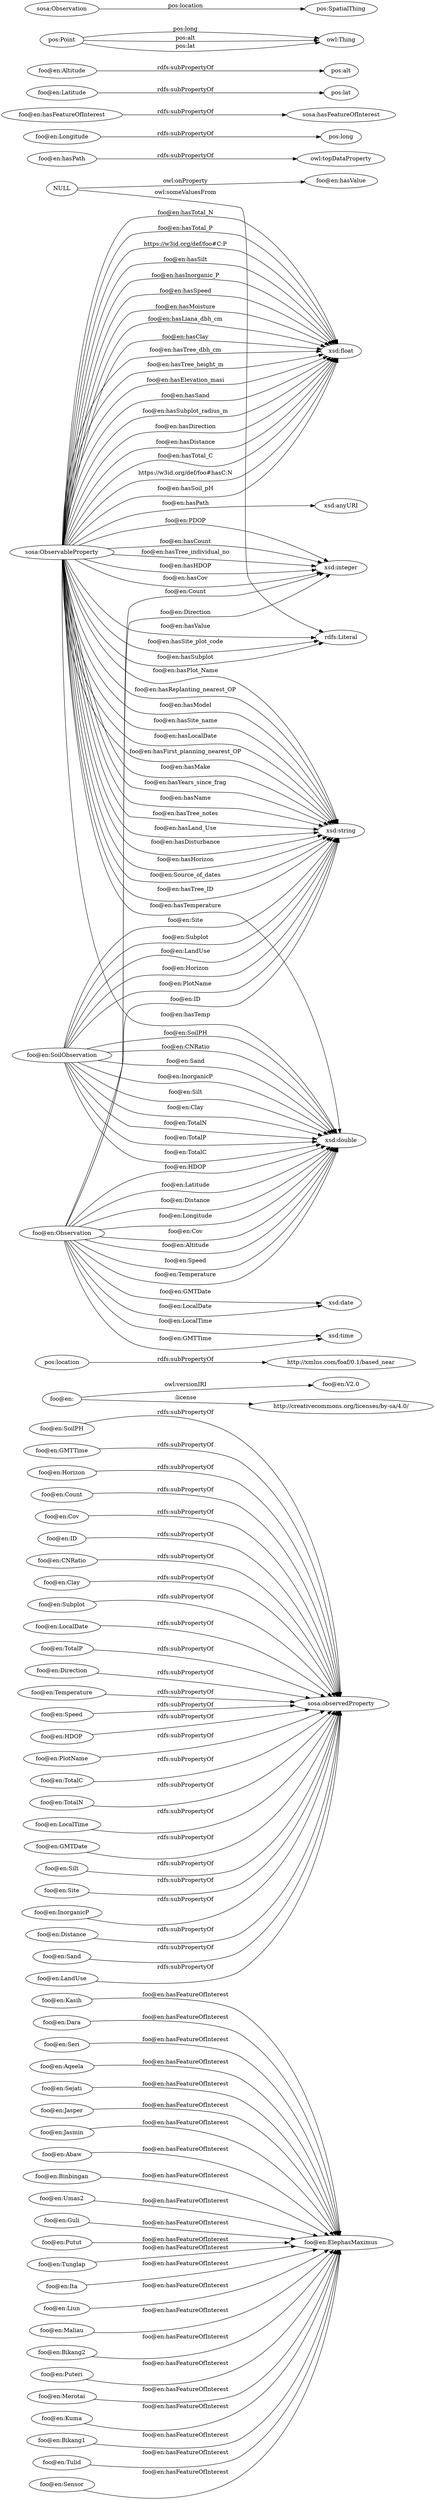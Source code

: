 digraph ar2dtool_diagram { 
rankdir=LR;
size="1501"
	"foo@en:Kasih" -> "foo@en:ElephasMaximus" [ label = "foo@en:hasFeatureOfInterest" ];
	"foo@en:SoilPH" -> "sosa:observedProperty" [ label = "rdfs:subPropertyOf" ];
	"foo@en:Dara" -> "foo@en:ElephasMaximus" [ label = "foo@en:hasFeatureOfInterest" ];
	"foo@en:GMTTime" -> "sosa:observedProperty" [ label = "rdfs:subPropertyOf" ];
	"foo@en:Horizon" -> "sosa:observedProperty" [ label = "rdfs:subPropertyOf" ];
	"foo@en:Count" -> "sosa:observedProperty" [ label = "rdfs:subPropertyOf" ];
	"foo@en:Seri" -> "foo@en:ElephasMaximus" [ label = "foo@en:hasFeatureOfInterest" ];
	"foo@en:Aqeela" -> "foo@en:ElephasMaximus" [ label = "foo@en:hasFeatureOfInterest" ];
	"foo@en:Cov" -> "sosa:observedProperty" [ label = "rdfs:subPropertyOf" ];
	"foo@en:Sejati" -> "foo@en:ElephasMaximus" [ label = "foo@en:hasFeatureOfInterest" ];
	"foo@en:Jasper" -> "foo@en:ElephasMaximus" [ label = "foo@en:hasFeatureOfInterest" ];
	"foo@en:ID" -> "sosa:observedProperty" [ label = "rdfs:subPropertyOf" ];
	"foo@en:Jasmin" -> "foo@en:ElephasMaximus" [ label = "foo@en:hasFeatureOfInterest" ];
	"foo@en:Abaw" -> "foo@en:ElephasMaximus" [ label = "foo@en:hasFeatureOfInterest" ];
	"foo@en:" -> "foo@en:V2.0" [ label = "owl:versionIRI" ];
	"foo@en:" -> "http://creativecommons.org/licenses/by-sa/4.0/" [ label = ":license" ];
	"foo@en:CNRatio" -> "sosa:observedProperty" [ label = "rdfs:subPropertyOf" ];
	"foo@en:Clay" -> "sosa:observedProperty" [ label = "rdfs:subPropertyOf" ];
	"foo@en:Subplot" -> "sosa:observedProperty" [ label = "rdfs:subPropertyOf" ];
	"foo@en:Binbingan" -> "foo@en:ElephasMaximus" [ label = "foo@en:hasFeatureOfInterest" ];
	"pos:location" -> "http://xmlns.com/foaf/0.1/based_near" [ label = "rdfs:subPropertyOf" ];
	"foo@en:Umas2" -> "foo@en:ElephasMaximus" [ label = "foo@en:hasFeatureOfInterest" ];
	"foo@en:Guli" -> "foo@en:ElephasMaximus" [ label = "foo@en:hasFeatureOfInterest" ];
	"foo@en:LocalDate" -> "sosa:observedProperty" [ label = "rdfs:subPropertyOf" ];
	"foo@en:TotalP" -> "sosa:observedProperty" [ label = "rdfs:subPropertyOf" ];
	"foo@en:Direction" -> "sosa:observedProperty" [ label = "rdfs:subPropertyOf" ];
	"foo@en:Putut" -> "foo@en:ElephasMaximus" [ label = "foo@en:hasFeatureOfInterest" ];
	"foo@en:Tunglap" -> "foo@en:ElephasMaximus" [ label = "foo@en:hasFeatureOfInterest" ];
	"foo@en:Ita" -> "foo@en:ElephasMaximus" [ label = "foo@en:hasFeatureOfInterest" ];
	"foo@en:Temperature" -> "sosa:observedProperty" [ label = "rdfs:subPropertyOf" ];
	"foo@en:Speed" -> "sosa:observedProperty" [ label = "rdfs:subPropertyOf" ];
	"foo@en:HDOP" -> "sosa:observedProperty" [ label = "rdfs:subPropertyOf" ];
	"foo@en:Liun" -> "foo@en:ElephasMaximus" [ label = "foo@en:hasFeatureOfInterest" ];
	"NULL" -> "rdfs:Literal" [ label = "owl:someValuesFrom" ];
	"NULL" -> "foo@en:hasValue" [ label = "owl:onProperty" ];
	"foo@en:PlotName" -> "sosa:observedProperty" [ label = "rdfs:subPropertyOf" ];
	"foo@en:hasPath" -> "owl:topDataProperty" [ label = "rdfs:subPropertyOf" ];
	"foo@en:Longitude" -> "pos:long" [ label = "rdfs:subPropertyOf" ];
	"foo@en:Maliau" -> "foo@en:ElephasMaximus" [ label = "foo@en:hasFeatureOfInterest" ];
	"foo@en:TotalC" -> "sosa:observedProperty" [ label = "rdfs:subPropertyOf" ];
	"foo@en:hasFeatureOfInterest" -> "sosa:hasFeatureOfInterest" [ label = "rdfs:subPropertyOf" ];
	"foo@en:TotalN" -> "sosa:observedProperty" [ label = "rdfs:subPropertyOf" ];
	"foo@en:LocalTime" -> "sosa:observedProperty" [ label = "rdfs:subPropertyOf" ];
	"foo@en:Latitude" -> "pos:lat" [ label = "rdfs:subPropertyOf" ];
	"foo@en:GMTDate" -> "sosa:observedProperty" [ label = "rdfs:subPropertyOf" ];
	"foo@en:Bikang2" -> "foo@en:ElephasMaximus" [ label = "foo@en:hasFeatureOfInterest" ];
	"foo@en:Puteri" -> "foo@en:ElephasMaximus" [ label = "foo@en:hasFeatureOfInterest" ];
	"foo@en:Silt" -> "sosa:observedProperty" [ label = "rdfs:subPropertyOf" ];
	"foo@en:Site" -> "sosa:observedProperty" [ label = "rdfs:subPropertyOf" ];
	"foo@en:Merotai" -> "foo@en:ElephasMaximus" [ label = "foo@en:hasFeatureOfInterest" ];
	"foo@en:InorganicP" -> "sosa:observedProperty" [ label = "rdfs:subPropertyOf" ];
	"foo@en:Kuma" -> "foo@en:ElephasMaximus" [ label = "foo@en:hasFeatureOfInterest" ];
	"foo@en:Altitude" -> "pos:alt" [ label = "rdfs:subPropertyOf" ];
	"foo@en:Bikang1" -> "foo@en:ElephasMaximus" [ label = "foo@en:hasFeatureOfInterest" ];
	"foo@en:Distance" -> "sosa:observedProperty" [ label = "rdfs:subPropertyOf" ];
	"foo@en:Tulid" -> "foo@en:ElephasMaximus" [ label = "foo@en:hasFeatureOfInterest" ];
	"foo@en:Sand" -> "sosa:observedProperty" [ label = "rdfs:subPropertyOf" ];
	"foo@en:LandUse" -> "sosa:observedProperty" [ label = "rdfs:subPropertyOf" ];
	"foo@en:Observation" -> "xsd:string" [ label = "foo@en:ID" ];
	"foo@en:SoilObservation" -> "xsd:string" [ label = "foo@en:LandUse" ];
	"sosa:ObservableProperty" -> "xsd:float" [ label = "foo@en:hasTotal_C" ];
	"sosa:ObservableProperty" -> "xsd:string" [ label = "foo@en:hasTree_ID" ];
	"sosa:ObservableProperty" -> "xsd:float" [ label = "https://w3id.org/def/foo#hasC:N" ];
	"foo@en:SoilObservation" -> "xsd:string" [ label = "foo@en:Horizon" ];
	"sosa:ObservableProperty" -> "xsd:anyURI" [ label = "foo@en:hasPath" ];
	"pos:Point" -> "owl:Thing" [ label = "pos:long" ];
	"foo@en:SoilObservation" -> "xsd:double" [ label = "foo@en:TotalC" ];
	"foo@en:SoilObservation" -> "xsd:double" [ label = "foo@en:SoilPH" ];
	"foo@en:Observation" -> "xsd:integer" [ label = "foo@en:Count" ];
	"sosa:ObservableProperty" -> "xsd:string" [ label = "foo@en:hasPlot_Name" ];
	"sosa:ObservableProperty" -> "xsd:string" [ label = "foo@en:hasReplanting_nearest_OP" ];
	"foo@en:Observation" -> "xsd:time" [ label = "foo@en:LocalTime" ];
	"foo@en:SoilObservation" -> "xsd:double" [ label = "foo@en:CNRatio" ];
	"sosa:ObservableProperty" -> "xsd:integer" [ label = "foo@en:hasTree_individual_no" ];
	"foo@en:SoilObservation" -> "xsd:double" [ label = "foo@en:Sand" ];
	"sosa:ObservableProperty" -> "xsd:float" [ label = "foo@en:hasSoil_pH" ];
	"sosa:ObservableProperty" -> "xsd:string" [ label = "foo@en:hasModel" ];
	"sosa:ObservableProperty" -> "xsd:float" [ label = "foo@en:hasTotal_N" ];
	"sosa:ObservableProperty" -> "xsd:integer" [ label = "foo@en:hasHDOP" ];
	"foo@en:SoilObservation" -> "xsd:string" [ label = "foo@en:PlotName" ];
	"sosa:ObservableProperty" -> "xsd:float" [ label = "foo@en:hasTotal_P" ];
	"sosa:ObservableProperty" -> "xsd:float" [ label = "https://w3id.org/def/foo#C:P" ];
	"foo@en:Observation" -> "xsd:date" [ label = "foo@en:GMTDate" ];
	"sosa:ObservableProperty" -> "xsd:string" [ label = "foo@en:hasSite_name" ];
	"foo@en:SoilObservation" -> "xsd:string" [ label = "foo@en:Site" ];
	"sosa:ObservableProperty" -> "xsd:string" [ label = "foo@en:hasLocalDate" ];
	"foo@en:SoilObservation" -> "xsd:double" [ label = "foo@en:InorganicP" ];
	"foo@en:Observation" -> "xsd:double" [ label = "foo@en:Speed" ];
	"foo@en:SoilObservation" -> "xsd:double" [ label = "foo@en:Silt" ];
	"sosa:ObservableProperty" -> "xsd:string" [ label = "foo@en:hasFirst_planning_nearest_OP" ];
	"sosa:ObservableProperty" -> "xsd:float" [ label = "foo@en:hasSilt" ];
	"sosa:ObservableProperty" -> "rdfs:Literal" [ label = "foo@en:hasSite_plot_code" ];
	"sosa:ObservableProperty" -> "xsd:double" [ label = "foo@en:hasTemperature" ];
	"sosa:ObservableProperty" -> "xsd:double" [ label = "foo@en:hasTemp" ];
	"foo@en:Sensor" -> "foo@en:ElephasMaximus" [ label = "foo@en:hasFeatureOfInterest" ];
	"foo@en:SoilObservation" -> "xsd:double" [ label = "foo@en:Clay" ];
	"sosa:ObservableProperty" -> "xsd:integer" [ label = "foo@en:hasCov" ];
	"sosa:ObservableProperty" -> "xsd:float" [ label = "foo@en:hasInorganic_P" ];
	"sosa:ObservableProperty" -> "xsd:float" [ label = "foo@en:hasSpeed" ];
	"sosa:ObservableProperty" -> "xsd:float" [ label = "foo@en:hasMoisture" ];
	"foo@en:Observation" -> "xsd:integer" [ label = "foo@en:Direction" ];
	"sosa:ObservableProperty" -> "xsd:string" [ label = "foo@en:hasMake" ];
	"sosa:ObservableProperty" -> "xsd:float" [ label = "foo@en:hasLiana_dbh_cm" ];
	"sosa:ObservableProperty" -> "xsd:float" [ label = "foo@en:hasClay" ];
	"sosa:ObservableProperty" -> "xsd:integer" [ label = "foo@en:PDOP" ];
	"sosa:ObservableProperty" -> "xsd:string" [ label = "foo@en:hasYears_since_frag" ];
	"sosa:ObservableProperty" -> "rdfs:Literal" [ label = "foo@en:hasSubplot" ];
	"foo@en:Observation" -> "xsd:time" [ label = "foo@en:GMTTime" ];
	"sosa:ObservableProperty" -> "xsd:float" [ label = "foo@en:hasTree_dbh_cm" ];
	"foo@en:Observation" -> "xsd:double" [ label = "foo@en:Temperature" ];
	"foo@en:SoilObservation" -> "xsd:string" [ label = "foo@en:Subplot" ];
	"sosa:ObservableProperty" -> "xsd:float" [ label = "foo@en:hasTree_height_m" ];
	"sosa:ObservableProperty" -> "xsd:float" [ label = "foo@en:hasElevation_masi" ];
	"pos:Point" -> "owl:Thing" [ label = "pos:alt" ];
	"foo@en:Observation" -> "xsd:double" [ label = "foo@en:HDOP" ];
	"foo@en:Observation" -> "xsd:double" [ label = "foo@en:Latitude" ];
	"foo@en:Observation" -> "xsd:double" [ label = "foo@en:Distance" ];
	"sosa:ObservableProperty" -> "rdfs:Literal" [ label = "foo@en:hasValue" ];
	"sosa:ObservableProperty" -> "xsd:string" [ label = "foo@en:hasName" ];
	"pos:Point" -> "owl:Thing" [ label = "pos:lat" ];
	"sosa:Observation" -> "pos:SpatialThing" [ label = "pos:location" ];
	"foo@en:Observation" -> "xsd:double" [ label = "foo@en:Longitude" ];
	"sosa:ObservableProperty" -> "xsd:string" [ label = "foo@en:hasTree_notes" ];
	"sosa:ObservableProperty" -> "xsd:string" [ label = "foo@en:hasLand_Use" ];
	"sosa:ObservableProperty" -> "xsd:float" [ label = "foo@en:hasSand" ];
	"sosa:ObservableProperty" -> "xsd:integer" [ label = "foo@en:hasCount" ];
	"sosa:ObservableProperty" -> "xsd:string" [ label = "foo@en:hasDisturbance" ];
	"sosa:ObservableProperty" -> "xsd:float" [ label = "foo@en:hasSubplot_radius_m" ];
	"sosa:ObservableProperty" -> "xsd:float" [ label = "foo@en:hasDirection" ];
	"foo@en:Observation" -> "xsd:double" [ label = "foo@en:Cov" ];
	"foo@en:SoilObservation" -> "xsd:double" [ label = "foo@en:TotalN" ];
	"sosa:ObservableProperty" -> "xsd:float" [ label = "foo@en:hasDistance" ];
	"sosa:ObservableProperty" -> "xsd:string" [ label = "foo@en:hasHorizon" ];
	"foo@en:SoilObservation" -> "xsd:double" [ label = "foo@en:TotalP" ];
	"foo@en:Observation" -> "xsd:double" [ label = "foo@en:Altitude" ];
	"sosa:ObservableProperty" -> "xsd:string" [ label = "foo@en:Source_of_dates" ];
	"foo@en:Observation" -> "xsd:date" [ label = "foo@en:LocalDate" ];

}
